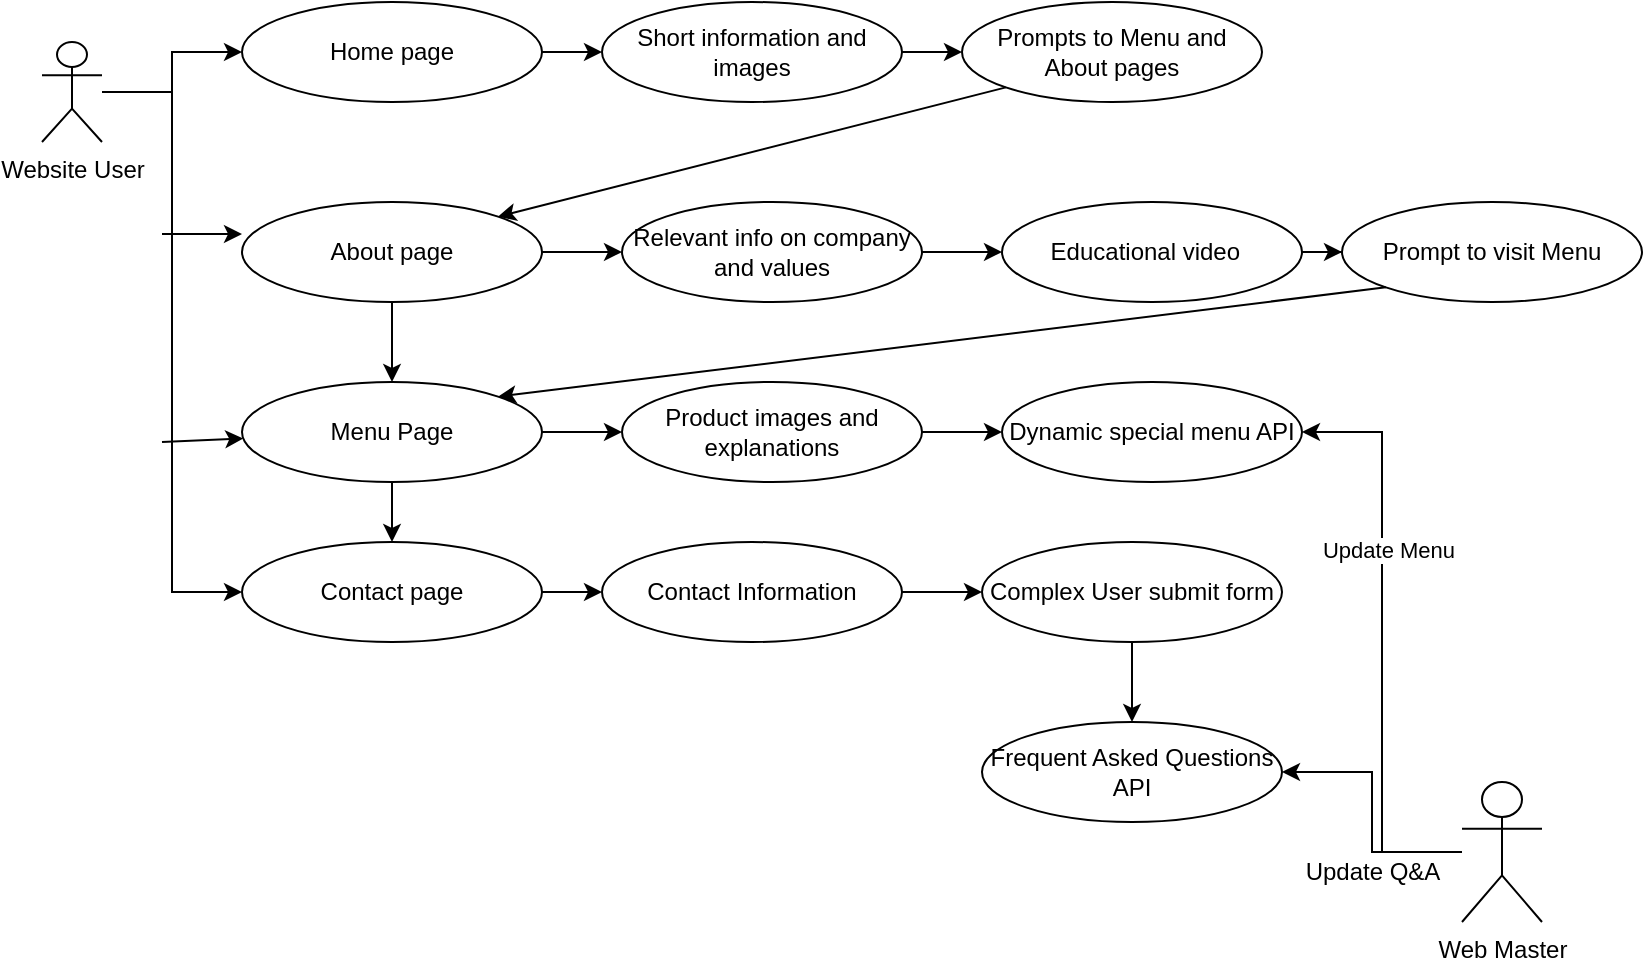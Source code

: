 <mxfile version="25.0.3">
  <diagram name="Page-1" id="6qm-Fk8kmNVqOAlJ3aKF">
    <mxGraphModel dx="2261" dy="772" grid="0" gridSize="10" guides="1" tooltips="1" connect="1" arrows="1" fold="1" page="1" pageScale="1" pageWidth="827" pageHeight="1169" math="0" shadow="0">
      <root>
        <mxCell id="0" />
        <mxCell id="1" parent="0" />
        <mxCell id="DUaYshGkfSxowo93o3HN-10" style="edgeStyle=orthogonalEdgeStyle;rounded=0;orthogonalLoop=1;jettySize=auto;html=1;entryX=0;entryY=0.5;entryDx=0;entryDy=0;" edge="1" parent="1" source="DUaYshGkfSxowo93o3HN-1" target="DUaYshGkfSxowo93o3HN-4">
          <mxGeometry relative="1" as="geometry" />
        </mxCell>
        <mxCell id="DUaYshGkfSxowo93o3HN-39" style="edgeStyle=orthogonalEdgeStyle;rounded=0;orthogonalLoop=1;jettySize=auto;html=1;entryX=0;entryY=0.5;entryDx=0;entryDy=0;" edge="1" parent="1" source="DUaYshGkfSxowo93o3HN-1" target="DUaYshGkfSxowo93o3HN-37">
          <mxGeometry relative="1" as="geometry" />
        </mxCell>
        <mxCell id="DUaYshGkfSxowo93o3HN-1" value="Website User" style="shape=umlActor;verticalLabelPosition=bottom;verticalAlign=top;html=1;outlineConnect=0;" vertex="1" parent="1">
          <mxGeometry x="-800" y="100" width="30" height="50" as="geometry" />
        </mxCell>
        <mxCell id="DUaYshGkfSxowo93o3HN-6" value="" style="edgeStyle=orthogonalEdgeStyle;rounded=0;orthogonalLoop=1;jettySize=auto;html=1;" edge="1" parent="1" source="DUaYshGkfSxowo93o3HN-4" target="DUaYshGkfSxowo93o3HN-5">
          <mxGeometry relative="1" as="geometry" />
        </mxCell>
        <mxCell id="DUaYshGkfSxowo93o3HN-4" value="Home page" style="ellipse;whiteSpace=wrap;html=1;" vertex="1" parent="1">
          <mxGeometry x="-700" y="80" width="150" height="50" as="geometry" />
        </mxCell>
        <mxCell id="DUaYshGkfSxowo93o3HN-9" value="" style="edgeStyle=orthogonalEdgeStyle;rounded=0;orthogonalLoop=1;jettySize=auto;html=1;" edge="1" parent="1" source="DUaYshGkfSxowo93o3HN-5" target="DUaYshGkfSxowo93o3HN-8">
          <mxGeometry relative="1" as="geometry" />
        </mxCell>
        <mxCell id="DUaYshGkfSxowo93o3HN-5" value="Short information and images" style="ellipse;whiteSpace=wrap;html=1;" vertex="1" parent="1">
          <mxGeometry x="-520" y="80" width="150" height="50" as="geometry" />
        </mxCell>
        <mxCell id="DUaYshGkfSxowo93o3HN-8" value="Prompts to Menu and About pages" style="ellipse;whiteSpace=wrap;html=1;" vertex="1" parent="1">
          <mxGeometry x="-340" y="80" width="150" height="50" as="geometry" />
        </mxCell>
        <mxCell id="DUaYshGkfSxowo93o3HN-18" value="" style="edgeStyle=orthogonalEdgeStyle;rounded=0;orthogonalLoop=1;jettySize=auto;html=1;" edge="1" parent="1" source="DUaYshGkfSxowo93o3HN-12" target="DUaYshGkfSxowo93o3HN-17">
          <mxGeometry relative="1" as="geometry" />
        </mxCell>
        <mxCell id="DUaYshGkfSxowo93o3HN-30" value="" style="edgeStyle=orthogonalEdgeStyle;rounded=0;orthogonalLoop=1;jettySize=auto;html=1;startArrow=none;startFill=0;" edge="1" parent="1" source="DUaYshGkfSxowo93o3HN-12" target="DUaYshGkfSxowo93o3HN-25">
          <mxGeometry relative="1" as="geometry" />
        </mxCell>
        <mxCell id="DUaYshGkfSxowo93o3HN-12" value="About page" style="ellipse;whiteSpace=wrap;html=1;" vertex="1" parent="1">
          <mxGeometry x="-700" y="180" width="150" height="50" as="geometry" />
        </mxCell>
        <mxCell id="DUaYshGkfSxowo93o3HN-16" value="" style="endArrow=none;startArrow=classic;html=1;rounded=0;entryX=0;entryY=1;entryDx=0;entryDy=0;exitX=1;exitY=0;exitDx=0;exitDy=0;endFill=0;" edge="1" parent="1" source="DUaYshGkfSxowo93o3HN-12" target="DUaYshGkfSxowo93o3HN-8">
          <mxGeometry width="50" height="50" relative="1" as="geometry">
            <mxPoint x="-560" y="200" as="sourcePoint" />
            <mxPoint x="-510" y="150" as="targetPoint" />
          </mxGeometry>
        </mxCell>
        <mxCell id="DUaYshGkfSxowo93o3HN-20" value="" style="edgeStyle=orthogonalEdgeStyle;rounded=0;orthogonalLoop=1;jettySize=auto;html=1;" edge="1" parent="1" source="DUaYshGkfSxowo93o3HN-17" target="DUaYshGkfSxowo93o3HN-19">
          <mxGeometry relative="1" as="geometry" />
        </mxCell>
        <mxCell id="DUaYshGkfSxowo93o3HN-17" value="Relevant info on company and values" style="ellipse;whiteSpace=wrap;html=1;" vertex="1" parent="1">
          <mxGeometry x="-510" y="180" width="150" height="50" as="geometry" />
        </mxCell>
        <mxCell id="DUaYshGkfSxowo93o3HN-23" value="" style="edgeStyle=orthogonalEdgeStyle;rounded=0;orthogonalLoop=1;jettySize=auto;html=1;" edge="1" parent="1" source="DUaYshGkfSxowo93o3HN-19" target="DUaYshGkfSxowo93o3HN-22">
          <mxGeometry relative="1" as="geometry" />
        </mxCell>
        <mxCell id="DUaYshGkfSxowo93o3HN-19" value="Educational video&amp;nbsp;&amp;nbsp;" style="ellipse;whiteSpace=wrap;html=1;" vertex="1" parent="1">
          <mxGeometry x="-320" y="180" width="150" height="50" as="geometry" />
        </mxCell>
        <mxCell id="DUaYshGkfSxowo93o3HN-22" value="Prompt to visit Menu" style="ellipse;whiteSpace=wrap;html=1;" vertex="1" parent="1">
          <mxGeometry x="-150" y="180" width="150" height="50" as="geometry" />
        </mxCell>
        <mxCell id="DUaYshGkfSxowo93o3HN-32" value="" style="edgeStyle=orthogonalEdgeStyle;rounded=0;orthogonalLoop=1;jettySize=auto;html=1;" edge="1" parent="1" source="DUaYshGkfSxowo93o3HN-25" target="DUaYshGkfSxowo93o3HN-31">
          <mxGeometry relative="1" as="geometry" />
        </mxCell>
        <mxCell id="DUaYshGkfSxowo93o3HN-38" value="" style="edgeStyle=orthogonalEdgeStyle;rounded=0;orthogonalLoop=1;jettySize=auto;html=1;" edge="1" parent="1" source="DUaYshGkfSxowo93o3HN-25" target="DUaYshGkfSxowo93o3HN-37">
          <mxGeometry relative="1" as="geometry" />
        </mxCell>
        <mxCell id="DUaYshGkfSxowo93o3HN-25" value="Menu Page" style="ellipse;whiteSpace=wrap;html=1;" vertex="1" parent="1">
          <mxGeometry x="-700" y="270" width="150" height="50" as="geometry" />
        </mxCell>
        <mxCell id="DUaYshGkfSxowo93o3HN-29" value="" style="endArrow=none;startArrow=classic;html=1;rounded=0;entryX=0;entryY=1;entryDx=0;entryDy=0;exitX=1;exitY=0;exitDx=0;exitDy=0;endFill=0;" edge="1" parent="1" source="DUaYshGkfSxowo93o3HN-25" target="DUaYshGkfSxowo93o3HN-22">
          <mxGeometry width="50" height="50" relative="1" as="geometry">
            <mxPoint x="-550" y="284" as="sourcePoint" />
            <mxPoint x="-296" y="220" as="targetPoint" />
          </mxGeometry>
        </mxCell>
        <mxCell id="DUaYshGkfSxowo93o3HN-35" value="" style="edgeStyle=orthogonalEdgeStyle;rounded=0;orthogonalLoop=1;jettySize=auto;html=1;" edge="1" parent="1" source="DUaYshGkfSxowo93o3HN-31" target="DUaYshGkfSxowo93o3HN-34">
          <mxGeometry relative="1" as="geometry" />
        </mxCell>
        <mxCell id="DUaYshGkfSxowo93o3HN-31" value="Product images and explanations" style="ellipse;whiteSpace=wrap;html=1;" vertex="1" parent="1">
          <mxGeometry x="-510" y="270" width="150" height="50" as="geometry" />
        </mxCell>
        <mxCell id="DUaYshGkfSxowo93o3HN-34" value="Dynamic special menu API" style="ellipse;whiteSpace=wrap;html=1;" vertex="1" parent="1">
          <mxGeometry x="-320" y="270" width="150" height="50" as="geometry" />
        </mxCell>
        <mxCell id="DUaYshGkfSxowo93o3HN-44" value="" style="edgeStyle=orthogonalEdgeStyle;rounded=0;orthogonalLoop=1;jettySize=auto;html=1;" edge="1" parent="1" source="DUaYshGkfSxowo93o3HN-37" target="DUaYshGkfSxowo93o3HN-43">
          <mxGeometry relative="1" as="geometry" />
        </mxCell>
        <mxCell id="DUaYshGkfSxowo93o3HN-37" value="Contact page" style="ellipse;whiteSpace=wrap;html=1;" vertex="1" parent="1">
          <mxGeometry x="-700" y="350" width="150" height="50" as="geometry" />
        </mxCell>
        <mxCell id="DUaYshGkfSxowo93o3HN-40" value="" style="endArrow=classic;html=1;rounded=0;entryX=0;entryY=0.32;entryDx=0;entryDy=0;entryPerimeter=0;" edge="1" parent="1" target="DUaYshGkfSxowo93o3HN-12">
          <mxGeometry width="50" height="50" relative="1" as="geometry">
            <mxPoint x="-740" y="196" as="sourcePoint" />
            <mxPoint x="-680" y="150" as="targetPoint" />
          </mxGeometry>
        </mxCell>
        <mxCell id="DUaYshGkfSxowo93o3HN-42" value="" style="endArrow=classic;html=1;rounded=0;" edge="1" parent="1" target="DUaYshGkfSxowo93o3HN-25">
          <mxGeometry width="50" height="50" relative="1" as="geometry">
            <mxPoint x="-740" y="300" as="sourcePoint" />
            <mxPoint x="-690" y="250" as="targetPoint" />
          </mxGeometry>
        </mxCell>
        <mxCell id="DUaYshGkfSxowo93o3HN-46" value="" style="edgeStyle=orthogonalEdgeStyle;rounded=0;orthogonalLoop=1;jettySize=auto;html=1;" edge="1" parent="1" source="DUaYshGkfSxowo93o3HN-43" target="DUaYshGkfSxowo93o3HN-45">
          <mxGeometry relative="1" as="geometry" />
        </mxCell>
        <mxCell id="DUaYshGkfSxowo93o3HN-43" value="Contact Information" style="ellipse;whiteSpace=wrap;html=1;" vertex="1" parent="1">
          <mxGeometry x="-520" y="350" width="150" height="50" as="geometry" />
        </mxCell>
        <mxCell id="DUaYshGkfSxowo93o3HN-50" value="" style="edgeStyle=orthogonalEdgeStyle;rounded=0;orthogonalLoop=1;jettySize=auto;html=1;" edge="1" parent="1" source="DUaYshGkfSxowo93o3HN-45" target="DUaYshGkfSxowo93o3HN-48">
          <mxGeometry relative="1" as="geometry" />
        </mxCell>
        <mxCell id="DUaYshGkfSxowo93o3HN-45" value="Complex User submit form" style="ellipse;whiteSpace=wrap;html=1;" vertex="1" parent="1">
          <mxGeometry x="-330" y="350" width="150" height="50" as="geometry" />
        </mxCell>
        <mxCell id="DUaYshGkfSxowo93o3HN-48" value="Frequent Asked Questions API" style="ellipse;whiteSpace=wrap;html=1;" vertex="1" parent="1">
          <mxGeometry x="-330" y="440" width="150" height="50" as="geometry" />
        </mxCell>
        <mxCell id="DUaYshGkfSxowo93o3HN-52" style="edgeStyle=orthogonalEdgeStyle;rounded=0;orthogonalLoop=1;jettySize=auto;html=1;entryX=1;entryY=0.5;entryDx=0;entryDy=0;" edge="1" parent="1" source="DUaYshGkfSxowo93o3HN-51" target="DUaYshGkfSxowo93o3HN-48">
          <mxGeometry relative="1" as="geometry" />
        </mxCell>
        <mxCell id="DUaYshGkfSxowo93o3HN-54" style="edgeStyle=orthogonalEdgeStyle;rounded=0;orthogonalLoop=1;jettySize=auto;html=1;entryX=1;entryY=0.5;entryDx=0;entryDy=0;" edge="1" parent="1" source="DUaYshGkfSxowo93o3HN-51" target="DUaYshGkfSxowo93o3HN-34">
          <mxGeometry relative="1" as="geometry" />
        </mxCell>
        <mxCell id="DUaYshGkfSxowo93o3HN-55" value="Update Menu" style="edgeLabel;html=1;align=center;verticalAlign=middle;resizable=0;points=[];" vertex="1" connectable="0" parent="DUaYshGkfSxowo93o3HN-54">
          <mxGeometry x="0.317" y="-3" relative="1" as="geometry">
            <mxPoint as="offset" />
          </mxGeometry>
        </mxCell>
        <mxCell id="DUaYshGkfSxowo93o3HN-51" value="Web Master" style="shape=umlActor;verticalLabelPosition=bottom;verticalAlign=top;html=1;outlineConnect=0;" vertex="1" parent="1">
          <mxGeometry x="-90" y="470" width="40" height="70" as="geometry" />
        </mxCell>
        <mxCell id="DUaYshGkfSxowo93o3HN-53" value="Update Q&amp;amp;A" style="text;html=1;align=center;verticalAlign=middle;resizable=0;points=[];autosize=1;strokeColor=none;fillColor=none;" vertex="1" parent="1">
          <mxGeometry x="-180" y="500" width="90" height="30" as="geometry" />
        </mxCell>
      </root>
    </mxGraphModel>
  </diagram>
</mxfile>
